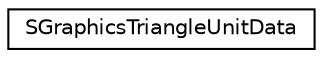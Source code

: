digraph "类继承关系图"
{
  edge [fontname="Helvetica",fontsize="10",labelfontname="Helvetica",labelfontsize="10"];
  node [fontname="Helvetica",fontsize="10",shape=record];
  rankdir="LR";
  Node0 [label="SGraphicsTriangleUnitData",height=0.2,width=0.4,color="black", fillcolor="white", style="filled",URL="$struct_s_graphics_triangle_unit_data.html"];
}
